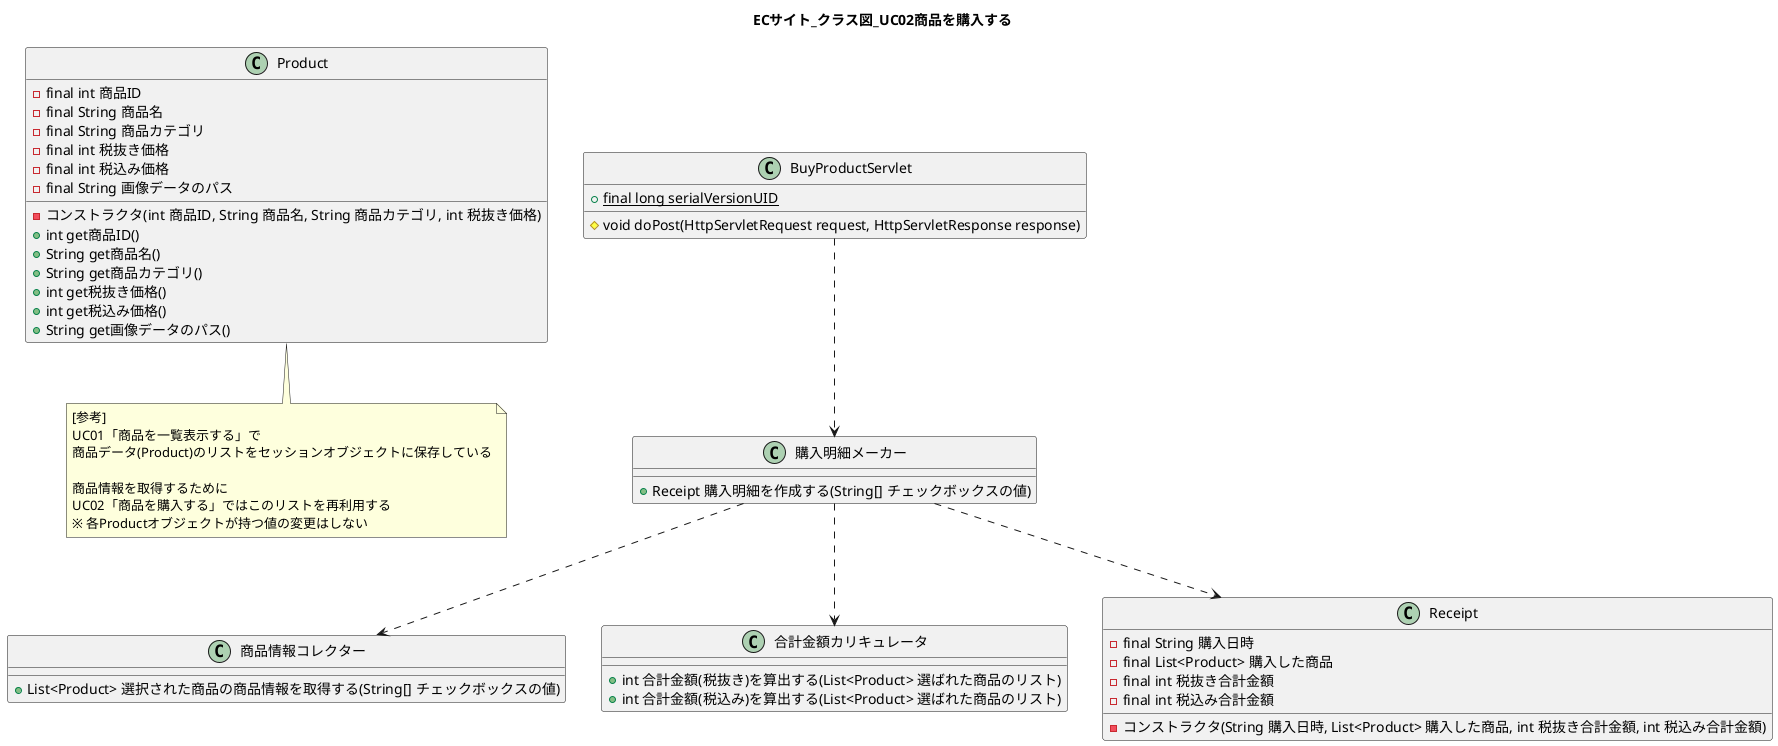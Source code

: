 @startuml
title ECサイト_クラス図_UC02商品を購入する

class Product {
    -final int 商品ID
    -final String 商品名
    -final String 商品カテゴリ
    -final int 税抜き価格
    -final int 税込み価格
    -final String 画像データのパス
    -コンストラクタ(int 商品ID, String 商品名, String 商品カテゴリ, int 税抜き価格)
    +int get商品ID()
    +String get商品名()
    +String get商品カテゴリ()
    +int get税抜き価格()
    +int get税込み価格()
    +String get画像データのパス()
}

note bottom of Product
[参考]
UC01「商品を一覧表示する」で
商品データ(Product)のリストをセッションオブジェクトに保存している

商品情報を取得するために
UC02「商品を購入する」ではこのリストを再利用する
※ 各Productオブジェクトが持つ値の変更はしない
end note


class BuyProductServlet {
    +{static} final long serialVersionUID
    #void doPost(HttpServletRequest request, HttpServletResponse response)
}

BuyProductServlet ..> 購入明細メーカー
class 購入明細メーカー {
    +Receipt 購入明細を作成する(String[] チェックボックスの値)
}

購入明細メーカー ..> 商品情報コレクター
class 商品情報コレクター {
    +List<Product> 選択された商品の商品情報を取得する(String[] チェックボックスの値)
}

購入明細メーカー ..> 合計金額カリキュレータ 
class 合計金額カリキュレータ {
    +int 合計金額(税抜き)を算出する(List<Product> 選ばれた商品のリスト)
    +int 合計金額(税込み)を算出する(List<Product> 選ばれた商品のリスト)
}

購入明細メーカー ..> Receipt
class Receipt {
    -final String 購入日時
    -final List<Product> 購入した商品
    -final int 税抜き合計金額
    -final int 税込み合計金額
    -コンストラクタ(String 購入日時, List<Product> 購入した商品, int 税抜き合計金額, int 税込み合計金額)
}

@enduml
